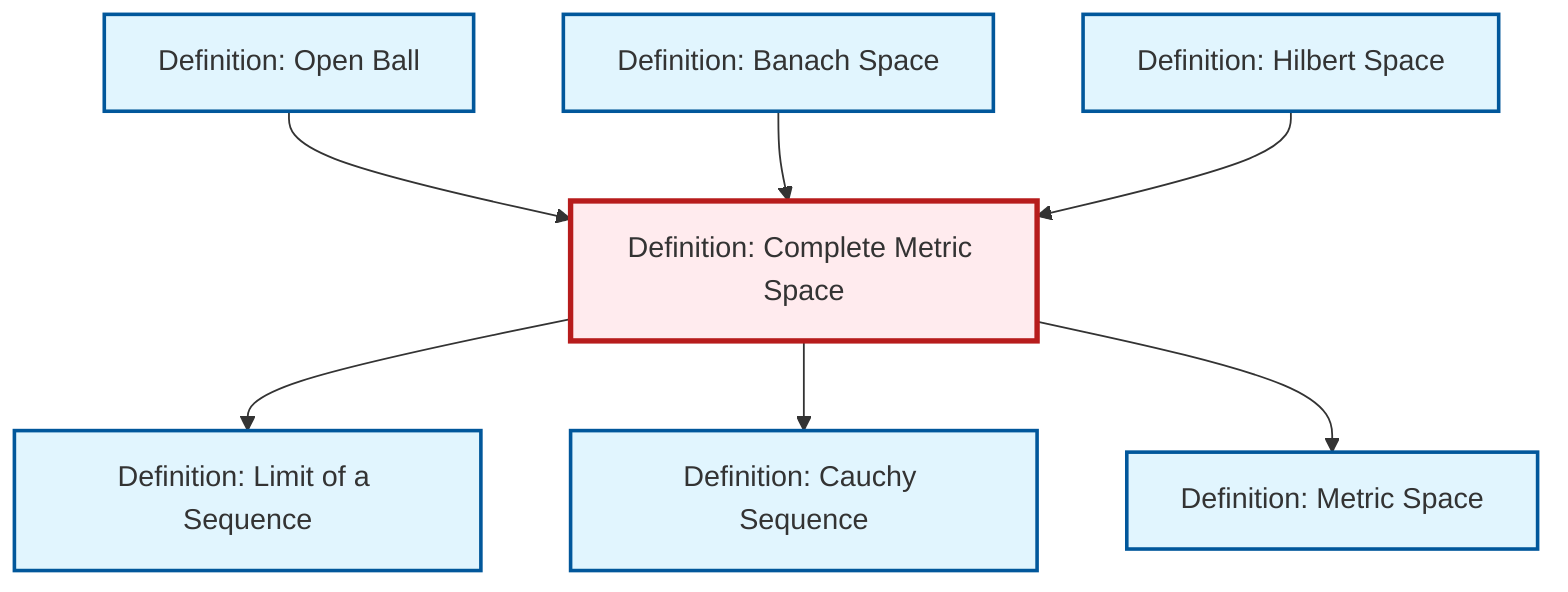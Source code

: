 graph TD
    classDef definition fill:#e1f5fe,stroke:#01579b,stroke-width:2px
    classDef theorem fill:#f3e5f5,stroke:#4a148c,stroke-width:2px
    classDef axiom fill:#fff3e0,stroke:#e65100,stroke-width:2px
    classDef example fill:#e8f5e9,stroke:#1b5e20,stroke-width:2px
    classDef current fill:#ffebee,stroke:#b71c1c,stroke-width:3px
    def-banach-space["Definition: Banach Space"]:::definition
    def-open-ball["Definition: Open Ball"]:::definition
    def-cauchy-sequence["Definition: Cauchy Sequence"]:::definition
    def-complete-metric-space["Definition: Complete Metric Space"]:::definition
    def-metric-space["Definition: Metric Space"]:::definition
    def-hilbert-space["Definition: Hilbert Space"]:::definition
    def-limit["Definition: Limit of a Sequence"]:::definition
    def-complete-metric-space --> def-limit
    def-open-ball --> def-complete-metric-space
    def-banach-space --> def-complete-metric-space
    def-complete-metric-space --> def-cauchy-sequence
    def-hilbert-space --> def-complete-metric-space
    def-complete-metric-space --> def-metric-space
    class def-complete-metric-space current